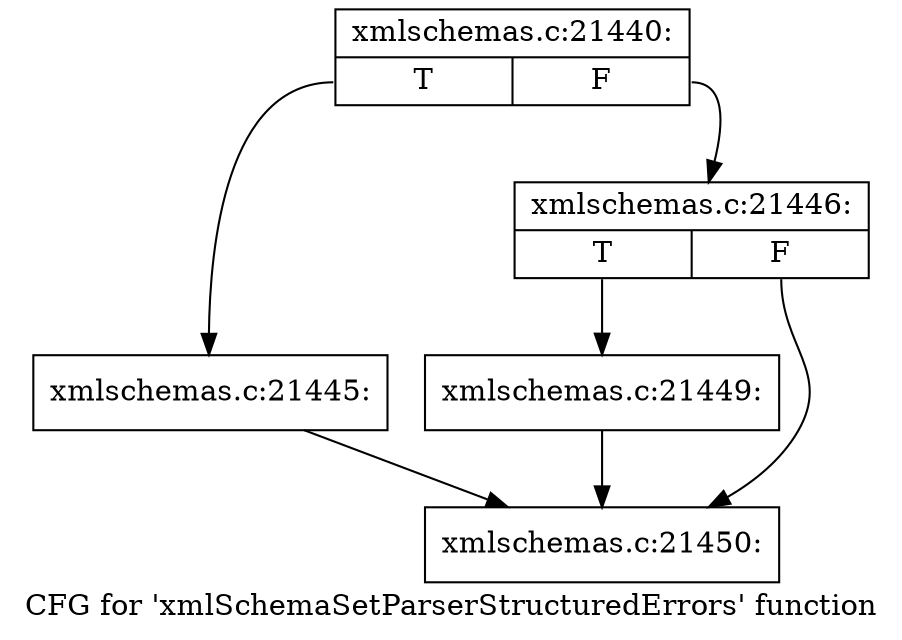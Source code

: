 digraph "CFG for 'xmlSchemaSetParserStructuredErrors' function" {
	label="CFG for 'xmlSchemaSetParserStructuredErrors' function";

	Node0x47dd4c0 [shape=record,label="{xmlschemas.c:21440:|{<s0>T|<s1>F}}"];
	Node0x47dd4c0:s0 -> Node0x497e640;
	Node0x47dd4c0:s1 -> Node0x497e690;
	Node0x497e640 [shape=record,label="{xmlschemas.c:21445:}"];
	Node0x497e640 -> Node0x49829e0;
	Node0x497e690 [shape=record,label="{xmlschemas.c:21446:|{<s0>T|<s1>F}}"];
	Node0x497e690:s0 -> Node0x4982990;
	Node0x497e690:s1 -> Node0x49829e0;
	Node0x4982990 [shape=record,label="{xmlschemas.c:21449:}"];
	Node0x4982990 -> Node0x49829e0;
	Node0x49829e0 [shape=record,label="{xmlschemas.c:21450:}"];
}
